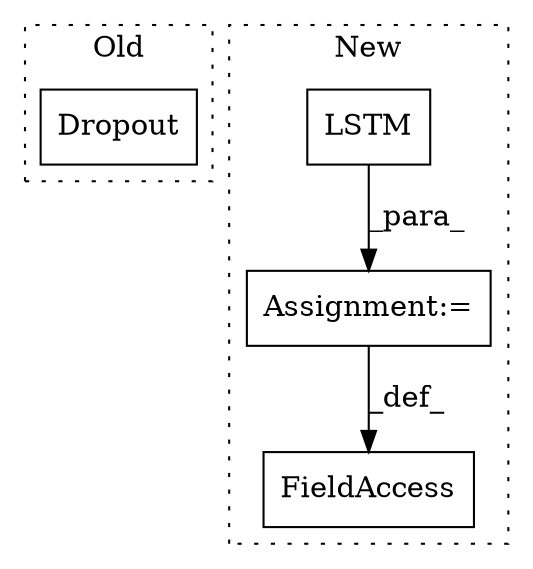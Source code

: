 digraph G {
subgraph cluster0 {
1 [label="Dropout" a="32" s="7285,7305" l="8,1" shape="box"];
label = "Old";
style="dotted";
}
subgraph cluster1 {
2 [label="LSTM" a="32" s="7223,7254" l="5,1" shape="box"];
3 [label="Assignment:=" a="7" s="7211" l="12" shape="box"];
4 [label="FieldAccess" a="22" s="7194" l="17" shape="box"];
label = "New";
style="dotted";
}
2 -> 3 [label="_para_"];
3 -> 4 [label="_def_"];
}